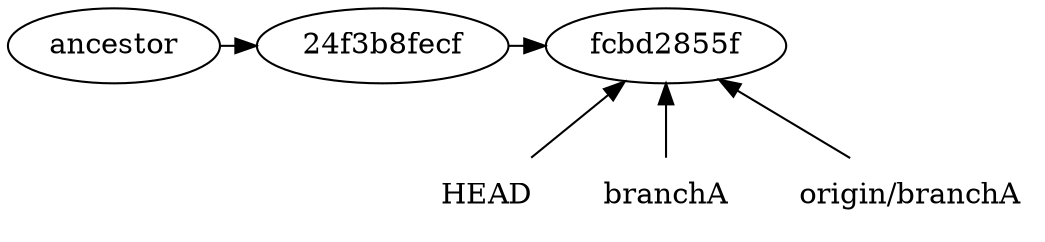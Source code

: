 digraph "after_merge" {
  rankdir=BT;
  node [shape = oval];
  ancestor -> "24f3b8fecf"
  "24f3b8fecf" -> "fcbd2855f"
  node [shape = none];
  HEAD -> "fcbd2855f"
  "branchA" -> "fcbd2855f"
  "origin/branchA" -> "fcbd2855f"
  {rank=max; ancestor; "24f3b8fecf"; "fcbd2855f"}
  {rank=min; HEAD; "branchA"; "origin/branchA"}
}

